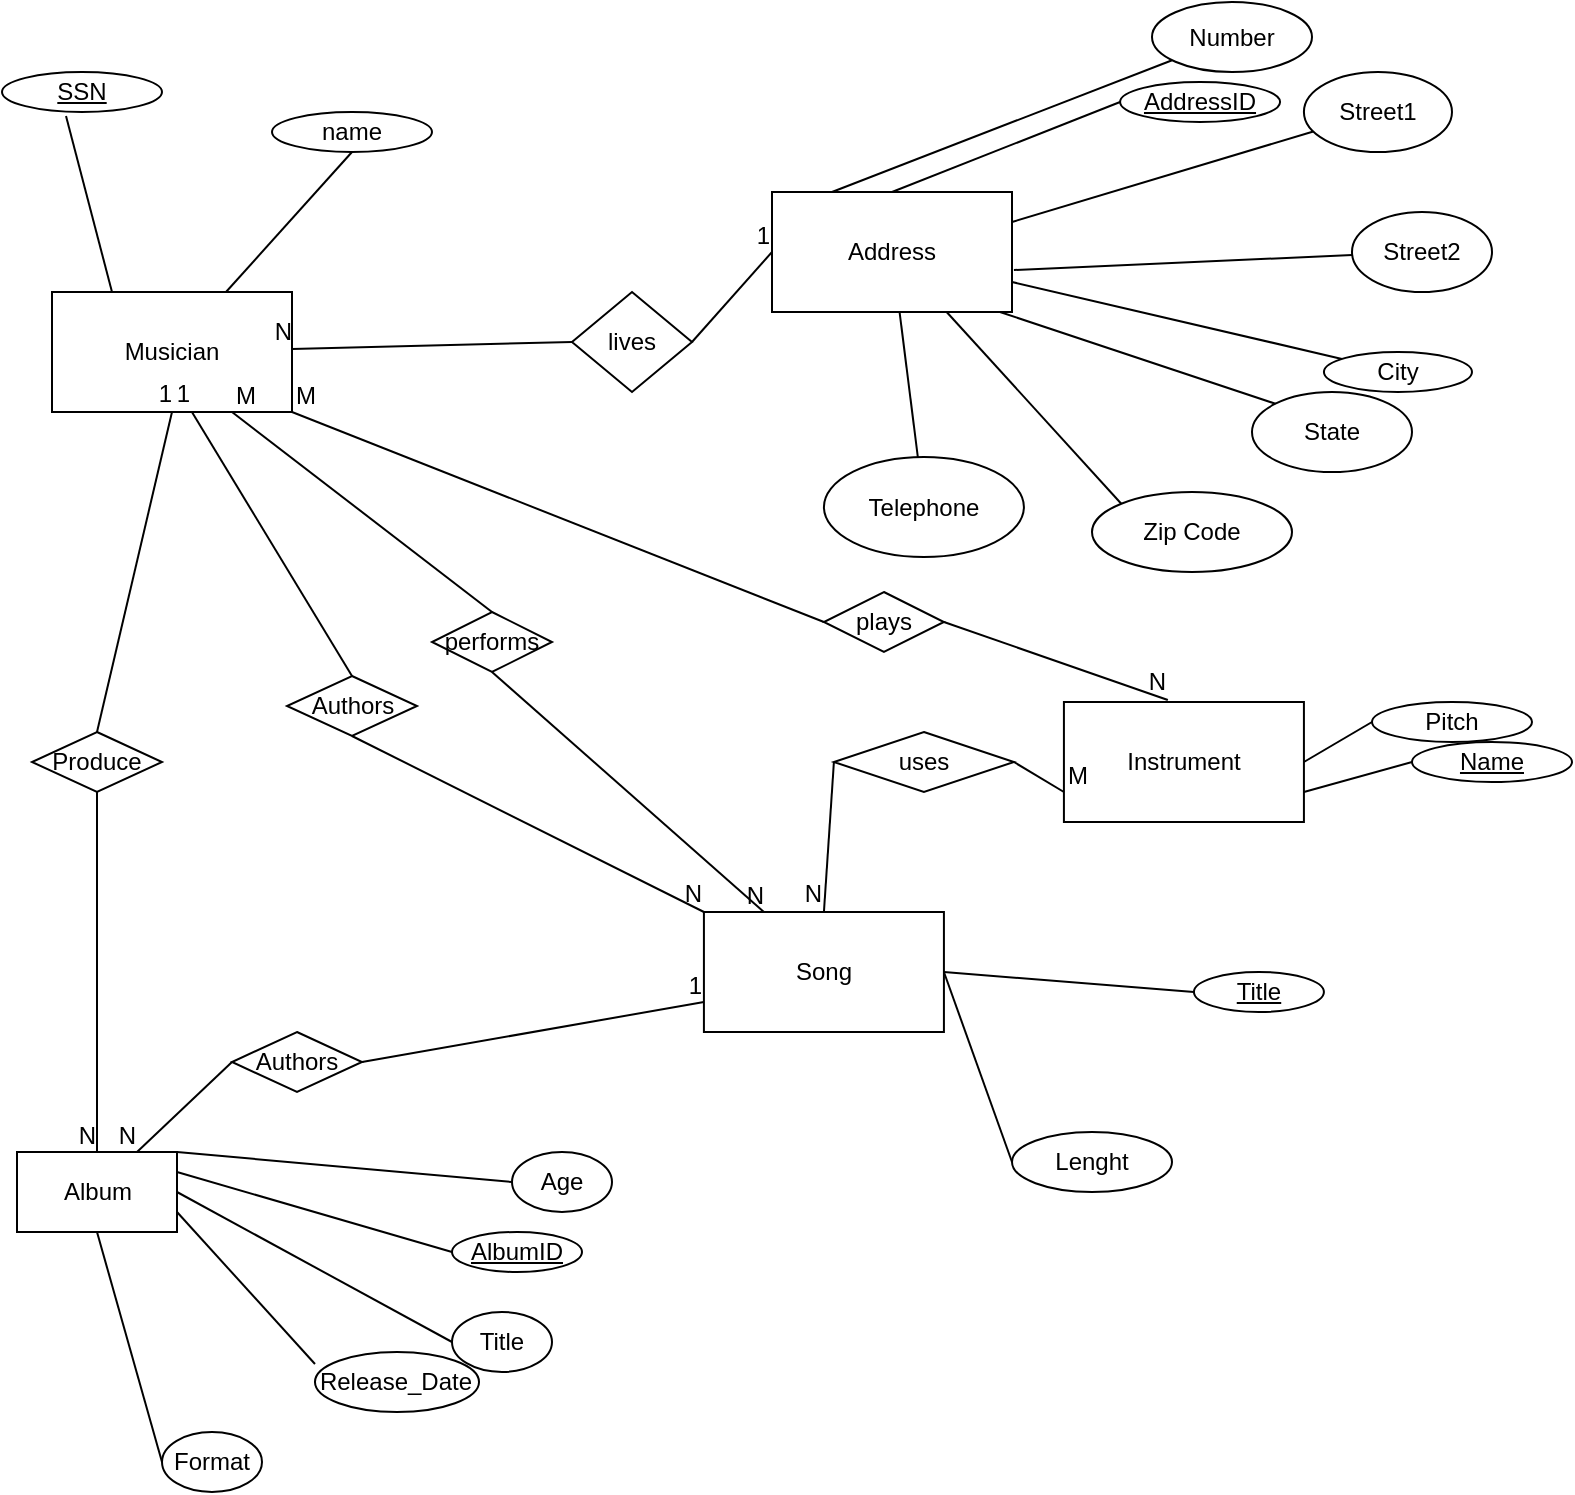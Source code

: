 <mxfile version="17.2.4" type="github">
  <diagram id="-SFXqV3A7O5JsdLIxEYI" name="Page-1">
    <mxGraphModel dx="1422" dy="836" grid="0" gridSize="10" guides="1" tooltips="1" connect="1" arrows="1" fold="1" page="1" pageScale="1" pageWidth="850" pageHeight="1100" math="0" shadow="0">
      <root>
        <mxCell id="0" />
        <mxCell id="1" parent="0" />
        <mxCell id="kfIsuatQ1g44UQg5d35o-1" value="Musician" style="rounded=0;whiteSpace=wrap;html=1;" parent="1" vertex="1">
          <mxGeometry x="80" y="170" width="120" height="60" as="geometry" />
        </mxCell>
        <mxCell id="kfIsuatQ1g44UQg5d35o-3" value="name" style="ellipse;whiteSpace=wrap;html=1;" parent="1" vertex="1">
          <mxGeometry x="190" y="80" width="80" height="20" as="geometry" />
        </mxCell>
        <mxCell id="kfIsuatQ1g44UQg5d35o-4" value="Address" style="rounded=0;whiteSpace=wrap;html=1;" parent="1" vertex="1">
          <mxGeometry x="440" y="120" width="120" height="60" as="geometry" />
        </mxCell>
        <mxCell id="kfIsuatQ1g44UQg5d35o-5" value="Number" style="ellipse;whiteSpace=wrap;html=1;" parent="1" vertex="1">
          <mxGeometry x="630" y="25" width="80" height="35" as="geometry" />
        </mxCell>
        <mxCell id="kfIsuatQ1g44UQg5d35o-8" value="" style="endArrow=none;html=1;rounded=0;entryX=0.5;entryY=1;entryDx=0;entryDy=0;" parent="1" source="kfIsuatQ1g44UQg5d35o-1" target="kfIsuatQ1g44UQg5d35o-3" edge="1">
          <mxGeometry width="50" height="50" relative="1" as="geometry">
            <mxPoint x="280" y="110" as="sourcePoint" />
            <mxPoint x="326" y="64" as="targetPoint" />
          </mxGeometry>
        </mxCell>
        <mxCell id="kfIsuatQ1g44UQg5d35o-9" value="" style="endArrow=none;html=1;rounded=0;exitX=0.25;exitY=0;exitDx=0;exitDy=0;" parent="1" source="kfIsuatQ1g44UQg5d35o-4" target="kfIsuatQ1g44UQg5d35o-5" edge="1">
          <mxGeometry width="50" height="50" relative="1" as="geometry">
            <mxPoint x="290" y="120" as="sourcePoint" />
            <mxPoint x="336" y="74" as="targetPoint" />
          </mxGeometry>
        </mxCell>
        <mxCell id="kfIsuatQ1g44UQg5d35o-10" value="Street1" style="ellipse;whiteSpace=wrap;html=1;" parent="1" vertex="1">
          <mxGeometry x="705.96" y="60" width="74.04" height="40" as="geometry" />
        </mxCell>
        <mxCell id="kfIsuatQ1g44UQg5d35o-11" value="" style="endArrow=none;html=1;rounded=0;exitX=1;exitY=0.25;exitDx=0;exitDy=0;" parent="1" source="kfIsuatQ1g44UQg5d35o-4" target="kfIsuatQ1g44UQg5d35o-10" edge="1">
          <mxGeometry width="50" height="50" relative="1" as="geometry">
            <mxPoint x="650" y="156.98" as="sourcePoint" />
            <mxPoint x="411.96" y="109" as="targetPoint" />
          </mxGeometry>
        </mxCell>
        <mxCell id="kfIsuatQ1g44UQg5d35o-12" value="Street2" style="ellipse;whiteSpace=wrap;html=1;" parent="1" vertex="1">
          <mxGeometry x="730" y="130" width="70" height="40" as="geometry" />
        </mxCell>
        <mxCell id="kfIsuatQ1g44UQg5d35o-13" value="" style="endArrow=none;html=1;rounded=0;exitX=1.008;exitY=0.65;exitDx=0;exitDy=0;exitPerimeter=0;" parent="1" source="kfIsuatQ1g44UQg5d35o-4" target="kfIsuatQ1g44UQg5d35o-12" edge="1">
          <mxGeometry width="50" height="50" relative="1" as="geometry">
            <mxPoint x="640" y="180" as="sourcePoint" />
            <mxPoint x="411.96" y="149" as="targetPoint" />
          </mxGeometry>
        </mxCell>
        <mxCell id="kfIsuatQ1g44UQg5d35o-14" value="City" style="ellipse;whiteSpace=wrap;html=1;" parent="1" vertex="1">
          <mxGeometry x="715.96" y="200" width="74.04" height="20" as="geometry" />
        </mxCell>
        <mxCell id="kfIsuatQ1g44UQg5d35o-15" value="" style="endArrow=none;html=1;rounded=0;exitX=1;exitY=0.75;exitDx=0;exitDy=0;" parent="1" source="kfIsuatQ1g44UQg5d35o-4" target="kfIsuatQ1g44UQg5d35o-14" edge="1">
          <mxGeometry width="50" height="50" relative="1" as="geometry">
            <mxPoint x="660" y="275" as="sourcePoint" />
            <mxPoint x="421.96" y="249" as="targetPoint" />
          </mxGeometry>
        </mxCell>
        <mxCell id="kfIsuatQ1g44UQg5d35o-16" value="State" style="ellipse;whiteSpace=wrap;html=1;" parent="1" vertex="1">
          <mxGeometry x="680" y="220" width="80" height="40" as="geometry" />
        </mxCell>
        <mxCell id="kfIsuatQ1g44UQg5d35o-17" value="" style="endArrow=none;html=1;rounded=0;entryX=0;entryY=0;entryDx=0;entryDy=0;exitX=0.95;exitY=1;exitDx=0;exitDy=0;exitPerimeter=0;" parent="1" source="kfIsuatQ1g44UQg5d35o-4" target="kfIsuatQ1g44UQg5d35o-16" edge="1">
          <mxGeometry width="50" height="50" relative="1" as="geometry">
            <mxPoint x="620" y="250" as="sourcePoint" />
            <mxPoint x="670" y="200" as="targetPoint" />
          </mxGeometry>
        </mxCell>
        <mxCell id="kfIsuatQ1g44UQg5d35o-18" value="Zip Code" style="ellipse;whiteSpace=wrap;html=1;" parent="1" vertex="1">
          <mxGeometry x="600" y="270" width="100" height="40" as="geometry" />
        </mxCell>
        <mxCell id="kfIsuatQ1g44UQg5d35o-19" value="" style="endArrow=none;html=1;rounded=0;exitX=0;exitY=0;exitDx=0;exitDy=0;" parent="1" source="kfIsuatQ1g44UQg5d35o-18" target="kfIsuatQ1g44UQg5d35o-4" edge="1">
          <mxGeometry width="50" height="50" relative="1" as="geometry">
            <mxPoint x="400" y="350" as="sourcePoint" />
            <mxPoint x="450" y="300" as="targetPoint" />
          </mxGeometry>
        </mxCell>
        <mxCell id="kfIsuatQ1g44UQg5d35o-20" value="Telephone" style="ellipse;whiteSpace=wrap;html=1;" parent="1" vertex="1">
          <mxGeometry x="465.96" y="252.5" width="100" height="50" as="geometry" />
        </mxCell>
        <mxCell id="kfIsuatQ1g44UQg5d35o-21" value="" style="endArrow=none;html=1;rounded=0;" parent="1" source="kfIsuatQ1g44UQg5d35o-4" target="kfIsuatQ1g44UQg5d35o-20" edge="1">
          <mxGeometry width="50" height="50" relative="1" as="geometry">
            <mxPoint x="380" y="327.5" as="sourcePoint" />
            <mxPoint x="171.96" y="301.5" as="targetPoint" />
          </mxGeometry>
        </mxCell>
        <mxCell id="kfIsuatQ1g44UQg5d35o-22" value="lives" style="shape=rhombus;perimeter=rhombusPerimeter;whiteSpace=wrap;html=1;align=center;" parent="1" vertex="1">
          <mxGeometry x="340" y="170" width="60" height="50" as="geometry" />
        </mxCell>
        <mxCell id="kfIsuatQ1g44UQg5d35o-23" value="" style="endArrow=none;html=1;rounded=0;exitX=1;exitY=0.5;exitDx=0;exitDy=0;entryX=0;entryY=0.5;entryDx=0;entryDy=0;" parent="1" source="kfIsuatQ1g44UQg5d35o-22" target="kfIsuatQ1g44UQg5d35o-4" edge="1">
          <mxGeometry relative="1" as="geometry">
            <mxPoint x="340" y="330" as="sourcePoint" />
            <mxPoint x="500" y="330" as="targetPoint" />
          </mxGeometry>
        </mxCell>
        <mxCell id="kfIsuatQ1g44UQg5d35o-24" value="1" style="resizable=0;html=1;align=right;verticalAlign=bottom;" parent="kfIsuatQ1g44UQg5d35o-23" connectable="0" vertex="1">
          <mxGeometry x="1" relative="1" as="geometry" />
        </mxCell>
        <mxCell id="kfIsuatQ1g44UQg5d35o-25" value="" style="endArrow=none;html=1;rounded=0;exitX=0;exitY=0.5;exitDx=0;exitDy=0;" parent="1" source="kfIsuatQ1g44UQg5d35o-22" target="kfIsuatQ1g44UQg5d35o-1" edge="1">
          <mxGeometry relative="1" as="geometry">
            <mxPoint x="340" y="330" as="sourcePoint" />
            <mxPoint x="500" y="330" as="targetPoint" />
          </mxGeometry>
        </mxCell>
        <mxCell id="kfIsuatQ1g44UQg5d35o-26" value="N" style="resizable=0;html=1;align=right;verticalAlign=bottom;" parent="kfIsuatQ1g44UQg5d35o-25" connectable="0" vertex="1">
          <mxGeometry x="1" relative="1" as="geometry" />
        </mxCell>
        <mxCell id="kfIsuatQ1g44UQg5d35o-27" value="Instrument" style="rounded=0;whiteSpace=wrap;html=1;" parent="1" vertex="1">
          <mxGeometry x="585.96" y="375" width="120" height="60" as="geometry" />
        </mxCell>
        <mxCell id="kfIsuatQ1g44UQg5d35o-28" value="Pitch" style="ellipse;whiteSpace=wrap;html=1;" parent="1" vertex="1">
          <mxGeometry x="740" y="375" width="80" height="20" as="geometry" />
        </mxCell>
        <mxCell id="kfIsuatQ1g44UQg5d35o-29" value="" style="endArrow=none;html=1;rounded=0;exitX=1;exitY=0.5;exitDx=0;exitDy=0;entryX=0;entryY=0.5;entryDx=0;entryDy=0;" parent="1" source="kfIsuatQ1g44UQg5d35o-27" target="kfIsuatQ1g44UQg5d35o-28" edge="1">
          <mxGeometry width="50" height="50" relative="1" as="geometry">
            <mxPoint x="510" y="490" as="sourcePoint" />
            <mxPoint x="690" y="480" as="targetPoint" />
          </mxGeometry>
        </mxCell>
        <mxCell id="kfIsuatQ1g44UQg5d35o-33" value="" style="endArrow=none;html=1;rounded=0;exitX=1;exitY=0.5;exitDx=0;exitDy=0;startArrow=none;entryX=0.433;entryY=-0.017;entryDx=0;entryDy=0;entryPerimeter=0;" parent="1" source="kfIsuatQ1g44UQg5d35o-30" target="kfIsuatQ1g44UQg5d35o-27" edge="1">
          <mxGeometry relative="1" as="geometry">
            <mxPoint x="340" y="430" as="sourcePoint" />
            <mxPoint x="500" y="430" as="targetPoint" />
          </mxGeometry>
        </mxCell>
        <mxCell id="kfIsuatQ1g44UQg5d35o-35" value="N" style="resizable=0;html=1;align=right;verticalAlign=bottom;" parent="kfIsuatQ1g44UQg5d35o-33" connectable="0" vertex="1">
          <mxGeometry x="1" relative="1" as="geometry" />
        </mxCell>
        <mxCell id="kfIsuatQ1g44UQg5d35o-30" value="plays" style="shape=rhombus;perimeter=rhombusPerimeter;whiteSpace=wrap;html=1;align=center;" parent="1" vertex="1">
          <mxGeometry x="465.96" y="320" width="60" height="30" as="geometry" />
        </mxCell>
        <mxCell id="kfIsuatQ1g44UQg5d35o-36" value="" style="endArrow=none;html=1;rounded=0;exitX=1;exitY=1;exitDx=0;exitDy=0;entryX=0;entryY=0.5;entryDx=0;entryDy=0;" parent="1" source="kfIsuatQ1g44UQg5d35o-1" target="kfIsuatQ1g44UQg5d35o-30" edge="1">
          <mxGeometry relative="1" as="geometry">
            <mxPoint x="220" y="180" as="sourcePoint" />
            <mxPoint x="500" y="430" as="targetPoint" />
          </mxGeometry>
        </mxCell>
        <mxCell id="kfIsuatQ1g44UQg5d35o-37" value="M" style="resizable=0;html=1;align=left;verticalAlign=bottom;" parent="kfIsuatQ1g44UQg5d35o-36" connectable="0" vertex="1">
          <mxGeometry x="-1" relative="1" as="geometry" />
        </mxCell>
        <mxCell id="kfIsuatQ1g44UQg5d35o-39" value="Song" style="whiteSpace=wrap;html=1;" parent="1" vertex="1">
          <mxGeometry x="405.96" y="480" width="120" height="60" as="geometry" />
        </mxCell>
        <mxCell id="kfIsuatQ1g44UQg5d35o-40" value="Lenght" style="ellipse;whiteSpace=wrap;html=1;" parent="1" vertex="1">
          <mxGeometry x="560" y="590" width="80" height="30" as="geometry" />
        </mxCell>
        <mxCell id="kfIsuatQ1g44UQg5d35o-43" value="" style="endArrow=none;html=1;rounded=0;exitX=1;exitY=0.5;exitDx=0;exitDy=0;entryX=0;entryY=0.5;entryDx=0;entryDy=0;" parent="1" source="kfIsuatQ1g44UQg5d35o-39" target="kfIsuatQ1g44UQg5d35o-40" edge="1">
          <mxGeometry width="50" height="50" relative="1" as="geometry">
            <mxPoint x="400" y="450" as="sourcePoint" />
            <mxPoint x="450" y="400" as="targetPoint" />
          </mxGeometry>
        </mxCell>
        <mxCell id="kfIsuatQ1g44UQg5d35o-44" value="" style="endArrow=none;html=1;rounded=0;entryX=0.5;entryY=0;entryDx=0;entryDy=0;exitX=0;exitY=0.5;exitDx=0;exitDy=0;startArrow=none;" parent="1" source="kfIsuatQ1g44UQg5d35o-47" target="kfIsuatQ1g44UQg5d35o-39" edge="1">
          <mxGeometry relative="1" as="geometry">
            <mxPoint x="340" y="430" as="sourcePoint" />
            <mxPoint x="500" y="430" as="targetPoint" />
            <Array as="points" />
          </mxGeometry>
        </mxCell>
        <mxCell id="kfIsuatQ1g44UQg5d35o-46" value="N" style="resizable=0;html=1;align=right;verticalAlign=bottom;" parent="kfIsuatQ1g44UQg5d35o-44" connectable="0" vertex="1">
          <mxGeometry x="1" relative="1" as="geometry" />
        </mxCell>
        <mxCell id="kfIsuatQ1g44UQg5d35o-47" value="uses" style="shape=rhombus;perimeter=rhombusPerimeter;whiteSpace=wrap;html=1;align=center;" parent="1" vertex="1">
          <mxGeometry x="470.96" y="390" width="90" height="30" as="geometry" />
        </mxCell>
        <mxCell id="kfIsuatQ1g44UQg5d35o-48" value="" style="endArrow=none;html=1;rounded=0;entryX=1;entryY=0.5;entryDx=0;entryDy=0;exitX=0;exitY=0.75;exitDx=0;exitDy=0;" parent="1" source="kfIsuatQ1g44UQg5d35o-27" target="kfIsuatQ1g44UQg5d35o-47" edge="1">
          <mxGeometry relative="1" as="geometry">
            <mxPoint x="420" y="425" as="sourcePoint" />
            <mxPoint x="290" y="500" as="targetPoint" />
            <Array as="points" />
          </mxGeometry>
        </mxCell>
        <mxCell id="kfIsuatQ1g44UQg5d35o-49" value="M" style="resizable=0;html=1;align=left;verticalAlign=bottom;" parent="kfIsuatQ1g44UQg5d35o-48" connectable="0" vertex="1">
          <mxGeometry x="-1" relative="1" as="geometry" />
        </mxCell>
        <mxCell id="kfIsuatQ1g44UQg5d35o-51" value="" style="endArrow=none;html=1;rounded=0;entryX=0;entryY=0;entryDx=0;entryDy=0;exitX=0.5;exitY=1;exitDx=0;exitDy=0;startArrow=none;" parent="1" source="kfIsuatQ1g44UQg5d35o-53" target="kfIsuatQ1g44UQg5d35o-39" edge="1">
          <mxGeometry relative="1" as="geometry">
            <mxPoint x="222.5" y="340" as="sourcePoint" />
            <mxPoint x="62.5" y="390" as="targetPoint" />
            <Array as="points" />
          </mxGeometry>
        </mxCell>
        <mxCell id="kfIsuatQ1g44UQg5d35o-52" value="N" style="resizable=0;html=1;align=right;verticalAlign=bottom;" parent="kfIsuatQ1g44UQg5d35o-51" connectable="0" vertex="1">
          <mxGeometry x="1" relative="1" as="geometry" />
        </mxCell>
        <mxCell id="kfIsuatQ1g44UQg5d35o-53" value="Authors" style="shape=rhombus;perimeter=rhombusPerimeter;whiteSpace=wrap;html=1;align=center;" parent="1" vertex="1">
          <mxGeometry x="197.5" y="362" width="65" height="30" as="geometry" />
        </mxCell>
        <mxCell id="kfIsuatQ1g44UQg5d35o-54" value="" style="endArrow=none;html=1;rounded=0;exitX=0.5;exitY=0;exitDx=0;exitDy=0;entryX=0.583;entryY=1;entryDx=0;entryDy=0;entryPerimeter=0;" parent="1" source="kfIsuatQ1g44UQg5d35o-53" target="kfIsuatQ1g44UQg5d35o-1" edge="1">
          <mxGeometry relative="1" as="geometry">
            <mxPoint x="370" y="160" as="sourcePoint" />
            <mxPoint x="450" y="160" as="targetPoint" />
          </mxGeometry>
        </mxCell>
        <mxCell id="kfIsuatQ1g44UQg5d35o-55" value="1" style="resizable=0;html=1;align=right;verticalAlign=bottom;" parent="kfIsuatQ1g44UQg5d35o-54" connectable="0" vertex="1">
          <mxGeometry x="1" relative="1" as="geometry" />
        </mxCell>
        <mxCell id="kfIsuatQ1g44UQg5d35o-56" value="Album" style="rounded=0;whiteSpace=wrap;html=1;" parent="1" vertex="1">
          <mxGeometry x="62.5" y="600" width="80" height="40" as="geometry" />
        </mxCell>
        <mxCell id="kfIsuatQ1g44UQg5d35o-57" value="" style="endArrow=none;html=1;rounded=0;exitX=0.5;exitY=1;exitDx=0;exitDy=0;startArrow=none;entryX=0.25;entryY=0;entryDx=0;entryDy=0;" parent="1" source="kfIsuatQ1g44UQg5d35o-59" target="kfIsuatQ1g44UQg5d35o-39" edge="1">
          <mxGeometry relative="1" as="geometry">
            <mxPoint x="295" y="470" as="sourcePoint" />
            <mxPoint x="140" y="510" as="targetPoint" />
          </mxGeometry>
        </mxCell>
        <mxCell id="kfIsuatQ1g44UQg5d35o-58" value="N" style="resizable=0;html=1;align=right;verticalAlign=bottom;" parent="kfIsuatQ1g44UQg5d35o-57" connectable="0" vertex="1">
          <mxGeometry x="1" relative="1" as="geometry" />
        </mxCell>
        <mxCell id="kfIsuatQ1g44UQg5d35o-59" value="performs" style="shape=rhombus;perimeter=rhombusPerimeter;whiteSpace=wrap;html=1;align=center;" parent="1" vertex="1">
          <mxGeometry x="270" y="330" width="60" height="30" as="geometry" />
        </mxCell>
        <mxCell id="kfIsuatQ1g44UQg5d35o-60" value="" style="endArrow=none;html=1;rounded=0;exitX=0.75;exitY=1;exitDx=0;exitDy=0;entryX=0.5;entryY=0;entryDx=0;entryDy=0;" parent="1" source="kfIsuatQ1g44UQg5d35o-1" target="kfIsuatQ1g44UQg5d35o-59" edge="1">
          <mxGeometry relative="1" as="geometry">
            <mxPoint x="160" y="230" as="sourcePoint" />
            <mxPoint x="455" y="470" as="targetPoint" />
          </mxGeometry>
        </mxCell>
        <mxCell id="kfIsuatQ1g44UQg5d35o-61" value="M" style="resizable=0;html=1;align=left;verticalAlign=bottom;" parent="kfIsuatQ1g44UQg5d35o-60" connectable="0" vertex="1">
          <mxGeometry x="-1" relative="1" as="geometry" />
        </mxCell>
        <mxCell id="kfIsuatQ1g44UQg5d35o-62" value="Title" style="ellipse;whiteSpace=wrap;html=1;" parent="1" vertex="1">
          <mxGeometry x="280" y="680" width="50" height="30" as="geometry" />
        </mxCell>
        <mxCell id="kfIsuatQ1g44UQg5d35o-63" value="Age" style="ellipse;whiteSpace=wrap;html=1;" parent="1" vertex="1">
          <mxGeometry x="310" y="600" width="50" height="30" as="geometry" />
        </mxCell>
        <mxCell id="kfIsuatQ1g44UQg5d35o-64" value="Release_Date" style="ellipse;whiteSpace=wrap;html=1;" parent="1" vertex="1">
          <mxGeometry x="211.49" y="700" width="82.02" height="30" as="geometry" />
        </mxCell>
        <mxCell id="kfIsuatQ1g44UQg5d35o-65" value="Format" style="ellipse;whiteSpace=wrap;html=1;" parent="1" vertex="1">
          <mxGeometry x="135" y="740" width="50" height="30" as="geometry" />
        </mxCell>
        <mxCell id="kfIsuatQ1g44UQg5d35o-66" value="" style="endArrow=none;html=1;rounded=0;exitX=0.5;exitY=1;exitDx=0;exitDy=0;entryX=0;entryY=0.5;entryDx=0;entryDy=0;" parent="1" source="kfIsuatQ1g44UQg5d35o-56" target="kfIsuatQ1g44UQg5d35o-65" edge="1">
          <mxGeometry width="50" height="50" relative="1" as="geometry">
            <mxPoint x="550" y="420" as="sourcePoint" />
            <mxPoint x="660" y="410" as="targetPoint" />
          </mxGeometry>
        </mxCell>
        <mxCell id="kfIsuatQ1g44UQg5d35o-67" value="" style="endArrow=none;html=1;rounded=0;exitX=1;exitY=0.75;exitDx=0;exitDy=0;entryX=0;entryY=0.2;entryDx=0;entryDy=0;entryPerimeter=0;" parent="1" source="kfIsuatQ1g44UQg5d35o-56" target="kfIsuatQ1g44UQg5d35o-64" edge="1">
          <mxGeometry width="50" height="50" relative="1" as="geometry">
            <mxPoint x="560" y="430" as="sourcePoint" />
            <mxPoint x="670" y="420" as="targetPoint" />
          </mxGeometry>
        </mxCell>
        <mxCell id="kfIsuatQ1g44UQg5d35o-68" value="" style="endArrow=none;html=1;rounded=0;exitX=1;exitY=0.5;exitDx=0;exitDy=0;entryX=0;entryY=0.5;entryDx=0;entryDy=0;" parent="1" source="kfIsuatQ1g44UQg5d35o-56" target="kfIsuatQ1g44UQg5d35o-62" edge="1">
          <mxGeometry width="50" height="50" relative="1" as="geometry">
            <mxPoint x="570" y="440" as="sourcePoint" />
            <mxPoint x="680" y="430" as="targetPoint" />
          </mxGeometry>
        </mxCell>
        <mxCell id="kfIsuatQ1g44UQg5d35o-69" value="" style="endArrow=none;html=1;rounded=0;exitX=1;exitY=0;exitDx=0;exitDy=0;entryX=0;entryY=0.5;entryDx=0;entryDy=0;" parent="1" source="kfIsuatQ1g44UQg5d35o-56" target="kfIsuatQ1g44UQg5d35o-63" edge="1">
          <mxGeometry width="50" height="50" relative="1" as="geometry">
            <mxPoint x="580" y="450" as="sourcePoint" />
            <mxPoint x="690" y="440" as="targetPoint" />
          </mxGeometry>
        </mxCell>
        <mxCell id="kfIsuatQ1g44UQg5d35o-70" value="" style="endArrow=none;html=1;rounded=0;entryX=0.5;entryY=0;entryDx=0;entryDy=0;exitX=0.5;exitY=1;exitDx=0;exitDy=0;startArrow=none;" parent="1" source="kfIsuatQ1g44UQg5d35o-72" target="kfIsuatQ1g44UQg5d35o-56" edge="1">
          <mxGeometry relative="1" as="geometry">
            <mxPoint x="152.54" y="400" as="sourcePoint" />
            <mxPoint x="140.04" y="565" as="targetPoint" />
            <Array as="points" />
          </mxGeometry>
        </mxCell>
        <mxCell id="kfIsuatQ1g44UQg5d35o-71" value="N" style="resizable=0;html=1;align=right;verticalAlign=bottom;" parent="kfIsuatQ1g44UQg5d35o-70" connectable="0" vertex="1">
          <mxGeometry x="1" relative="1" as="geometry" />
        </mxCell>
        <mxCell id="kfIsuatQ1g44UQg5d35o-72" value="Produce" style="shape=rhombus;perimeter=rhombusPerimeter;whiteSpace=wrap;html=1;align=center;" parent="1" vertex="1">
          <mxGeometry x="70.0" y="390" width="65" height="30" as="geometry" />
        </mxCell>
        <mxCell id="kfIsuatQ1g44UQg5d35o-73" value="" style="endArrow=none;html=1;rounded=0;exitX=0.5;exitY=0;exitDx=0;exitDy=0;entryX=0.5;entryY=1;entryDx=0;entryDy=0;" parent="1" source="kfIsuatQ1g44UQg5d35o-72" target="kfIsuatQ1g44UQg5d35o-1" edge="1">
          <mxGeometry relative="1" as="geometry">
            <mxPoint x="300.04" y="220" as="sourcePoint" />
            <mxPoint x="80.0" y="290" as="targetPoint" />
          </mxGeometry>
        </mxCell>
        <mxCell id="kfIsuatQ1g44UQg5d35o-74" value="1" style="resizable=0;html=1;align=right;verticalAlign=bottom;" parent="kfIsuatQ1g44UQg5d35o-73" connectable="0" vertex="1">
          <mxGeometry x="1" relative="1" as="geometry" />
        </mxCell>
        <mxCell id="kfIsuatQ1g44UQg5d35o-75" value="" style="endArrow=none;html=1;rounded=0;entryX=0.75;entryY=0;entryDx=0;entryDy=0;exitX=0;exitY=0.5;exitDx=0;exitDy=0;startArrow=none;" parent="1" source="kfIsuatQ1g44UQg5d35o-77" target="kfIsuatQ1g44UQg5d35o-56" edge="1">
          <mxGeometry relative="1" as="geometry">
            <mxPoint x="602.54" y="650" as="sourcePoint" />
            <mxPoint x="590.04" y="815" as="targetPoint" />
            <Array as="points" />
          </mxGeometry>
        </mxCell>
        <mxCell id="kfIsuatQ1g44UQg5d35o-76" value="N" style="resizable=0;html=1;align=right;verticalAlign=bottom;" parent="kfIsuatQ1g44UQg5d35o-75" connectable="0" vertex="1">
          <mxGeometry x="1" relative="1" as="geometry" />
        </mxCell>
        <mxCell id="kfIsuatQ1g44UQg5d35o-77" value="Authors" style="shape=rhombus;perimeter=rhombusPerimeter;whiteSpace=wrap;html=1;align=center;" parent="1" vertex="1">
          <mxGeometry x="170.0" y="540" width="65" height="30" as="geometry" />
        </mxCell>
        <mxCell id="kfIsuatQ1g44UQg5d35o-78" value="" style="endArrow=none;html=1;rounded=0;exitX=1;exitY=0.5;exitDx=0;exitDy=0;entryX=0;entryY=0.75;entryDx=0;entryDy=0;" parent="1" source="kfIsuatQ1g44UQg5d35o-77" target="kfIsuatQ1g44UQg5d35o-39" edge="1">
          <mxGeometry relative="1" as="geometry">
            <mxPoint x="750.04" y="470" as="sourcePoint" />
            <mxPoint x="530" y="540" as="targetPoint" />
            <Array as="points" />
          </mxGeometry>
        </mxCell>
        <mxCell id="kfIsuatQ1g44UQg5d35o-79" value="1" style="resizable=0;html=1;align=right;verticalAlign=bottom;" parent="kfIsuatQ1g44UQg5d35o-78" connectable="0" vertex="1">
          <mxGeometry x="1" relative="1" as="geometry" />
        </mxCell>
        <mxCell id="kfIsuatQ1g44UQg5d35o-80" value="&lt;u&gt;SSN&lt;/u&gt;" style="ellipse;whiteSpace=wrap;html=1;" parent="1" vertex="1">
          <mxGeometry x="55" y="60" width="80" height="20" as="geometry" />
        </mxCell>
        <mxCell id="kfIsuatQ1g44UQg5d35o-81" value="" style="endArrow=none;html=1;rounded=0;entryX=0.4;entryY=1.1;entryDx=0;entryDy=0;entryPerimeter=0;exitX=0.25;exitY=0;exitDx=0;exitDy=0;" parent="1" source="kfIsuatQ1g44UQg5d35o-1" target="kfIsuatQ1g44UQg5d35o-80" edge="1">
          <mxGeometry width="50" height="50" relative="1" as="geometry">
            <mxPoint x="177" y="180" as="sourcePoint" />
            <mxPoint x="240" y="110" as="targetPoint" />
          </mxGeometry>
        </mxCell>
        <mxCell id="kfIsuatQ1g44UQg5d35o-82" value="&lt;u&gt;AddressID&lt;/u&gt;" style="ellipse;whiteSpace=wrap;html=1;" parent="1" vertex="1">
          <mxGeometry x="614.04" y="65" width="80" height="20" as="geometry" />
        </mxCell>
        <mxCell id="kfIsuatQ1g44UQg5d35o-83" value="" style="endArrow=none;html=1;rounded=0;exitX=0.5;exitY=0;exitDx=0;exitDy=0;entryX=0;entryY=0.5;entryDx=0;entryDy=0;" parent="1" source="kfIsuatQ1g44UQg5d35o-4" target="kfIsuatQ1g44UQg5d35o-82" edge="1">
          <mxGeometry width="50" height="50" relative="1" as="geometry">
            <mxPoint x="580" y="95" as="sourcePoint" />
            <mxPoint x="564.04" y="170" as="targetPoint" />
          </mxGeometry>
        </mxCell>
        <mxCell id="kfIsuatQ1g44UQg5d35o-84" value="&lt;u&gt;Title&lt;/u&gt;" style="ellipse;whiteSpace=wrap;html=1;" parent="1" vertex="1">
          <mxGeometry x="650.96" y="510" width="65" height="20" as="geometry" />
        </mxCell>
        <mxCell id="kfIsuatQ1g44UQg5d35o-85" value="&lt;u&gt;Name&lt;/u&gt;" style="ellipse;whiteSpace=wrap;html=1;" parent="1" vertex="1">
          <mxGeometry x="760" y="395" width="80" height="20" as="geometry" />
        </mxCell>
        <mxCell id="kfIsuatQ1g44UQg5d35o-86" value="" style="endArrow=none;html=1;rounded=0;exitX=1;exitY=0.75;exitDx=0;exitDy=0;entryX=0;entryY=0.5;entryDx=0;entryDy=0;" parent="1" source="kfIsuatQ1g44UQg5d35o-27" target="kfIsuatQ1g44UQg5d35o-85" edge="1">
          <mxGeometry width="50" height="50" relative="1" as="geometry">
            <mxPoint x="725.96" y="425" as="sourcePoint" />
            <mxPoint x="710" y="500" as="targetPoint" />
          </mxGeometry>
        </mxCell>
        <mxCell id="kfIsuatQ1g44UQg5d35o-87" value="" style="endArrow=none;html=1;rounded=0;exitX=1;exitY=0.5;exitDx=0;exitDy=0;entryX=0;entryY=0.5;entryDx=0;entryDy=0;" parent="1" source="kfIsuatQ1g44UQg5d35o-39" target="kfIsuatQ1g44UQg5d35o-84" edge="1">
          <mxGeometry width="50" height="50" relative="1" as="geometry">
            <mxPoint x="535.96" y="520" as="sourcePoint" />
            <mxPoint x="570" y="615" as="targetPoint" />
          </mxGeometry>
        </mxCell>
        <mxCell id="kfIsuatQ1g44UQg5d35o-88" value="&lt;u&gt;AlbumID&lt;/u&gt;" style="ellipse;whiteSpace=wrap;html=1;" parent="1" vertex="1">
          <mxGeometry x="280.0" y="640" width="65" height="20" as="geometry" />
        </mxCell>
        <mxCell id="kfIsuatQ1g44UQg5d35o-89" value="" style="endArrow=none;html=1;rounded=0;exitX=1;exitY=0.25;exitDx=0;exitDy=0;entryX=0;entryY=0.5;entryDx=0;entryDy=0;" parent="1" source="kfIsuatQ1g44UQg5d35o-56" target="kfIsuatQ1g44UQg5d35o-88" edge="1">
          <mxGeometry width="50" height="50" relative="1" as="geometry">
            <mxPoint x="270.0" y="660" as="sourcePoint" />
            <mxPoint x="314.04" y="765" as="targetPoint" />
          </mxGeometry>
        </mxCell>
      </root>
    </mxGraphModel>
  </diagram>
</mxfile>
